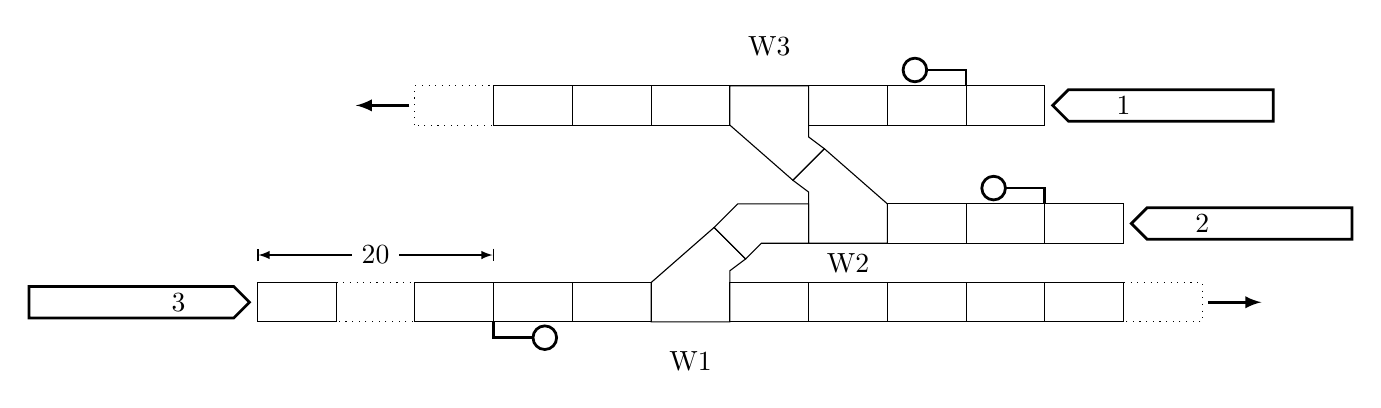 %!TEX TS-program = pdflatexmk
%!TEX root = challenge3_setup3.tex

% Copyright 2021 Martin Scheidt (Attribution 4.0 International, CC-BY 4.0)
% You are free to copy and redistribute the material in any medium or format. You are free to remix, transform, and build upon the material for any purpose, even commercially. You must give appropriate credit, provide a link to the license, and indicate if changes were made. You may not apply legal terms or technological measures that legally restrict others from doing anything the license permits. No warranties are given.

\begin{scope}
  \coordinate (base) at (0,0);

  \draw[line width=1pt, fill=white] ([shift={(base)}] 0.9,0.25) -- ++(-0.2,-0.2) -- ++(-2.6,0) -- ++(0,0.4) -- ++(2.6,0) -- cycle; % train
  \node at ( 0,0.25) {3};
  \draw[line width=1pt, fill=white] ([shift={(base)}] 12.1,1.25) -- ++(0.2,0.2) -- ++(2.6,0) -- ++(0,-0.4) -- ++(-2.6,0) -- cycle; % train
  \node at (13,1.25) {2};
  \draw[line width=1pt, fill=white] ([shift={(base)}] 11.1,2.75) -- ++(0.2,0.2) -- ++(2.6,0) -- ++(0,-0.4) -- ++(-2.6,0) -- cycle; % train
  \node at (12,2.75) {1};

  \draw ([shift={(base)}] 1,0) rectangle ++(1,0.5);
  \draw[dotted] ([shift={(base)}] 2,0) rectangle ++(1,0.5);
  \draw[|<->|,>=latex] ([shift={(base)}] 1,0.85) -- ++(3,0) node[midway,fill=white] {20};
  \draw ([shift={(base)}] 3,0) rectangle ++(1,0.5);

  \draw ([shift={(base)}] 4,0) rectangle ++(1,0.5);
  \draw[line width=1pt] ([shift={(base)}] 4,0) -- ++(0,-0.2) -- ++(0.5,0);
  \draw[line width=1pt] ([shift={(base)}] 4.65,-0.2) circle (0.15cm);
  \draw ([shift={(base)}] 5,0) rectangle ++(1,0.5);


  \draw ([shift={(base)}] 7,0) -- ++(-1,0) -- ++(0,0.5) -- ++(0.8,0.7) -- ++(0.4,-0.4) -- ++(-0.2,-0.15) -- cycle;
  \node at  ([shift={(base)}] 6.5,-0.5)  {W1};
  \draw ([shift={(base)}] 8,1) -- ++(-0.6,0) -- ++(-0.2,-0.2)  -- ++(-0.4,0.4) -- ++(0.3,0.3)  -- ++(0.9,0) -- cycle;%  curve
  \draw ([shift={(base)}] 7,0) rectangle ++(1,0.5);
  
  \draw ([shift={(base)}] 8,0) rectangle ++(1,0.5);
  \draw ([shift={(base)}] 9,0) rectangle ++(1,0.5);
  \draw ([shift={(base)}] 10,0) rectangle ++(1,0.5);
  \draw ([shift={(base)}] 11,0) rectangle ++(1,0.5);
  \draw[dotted] ([shift={(base)}] 12,0) rectangle ++(1,0.5);
  \draw[->,>=latex,,shorten <=2,line width=1pt] (13,0.25) -- ++(0.75,0);

  \draw ([shift={(base)}] 8,1) -- ++(1,0) -- ++(0,0.5) -- ++(-0.8,0.7) -- ++(-0.4,-0.4) -- ++(0.2,-0.15) -- cycle;
  \node at  ([shift={(base)}] 8.5,0.75)  {W2};

  \draw ([shift={(base)}] 9,1) rectangle ++(1,0.5);
  \draw ([shift={(base)}] 10,1) rectangle ++(1,0.5);
  \draw ([shift={(base)}] 11,1) rectangle ++(1,0.5);
  \draw[line width=1pt] ([shift={(base)}] 11,1.5) -- ++(0,0.2) -- ++(-0.5,0);
  \draw[line width=1pt] ([shift={(base)}] 10.35,1.7) circle (0.15cm);


  \draw[->,>=latex,,shorten <=2,line width=1pt] (3,2.75) -- ++(-0.75,0);
  \draw[dotted] ([shift={(base)}] 3,2.5) rectangle ++(1,0.5);
  \draw ([shift={(base)}] 4,2.5) rectangle ++(1,0.5);
  \draw ([shift={(base)}] 5,2.5) rectangle ++(1,0.5);
  \draw ([shift={(base)}] 6,2.5) rectangle ++(1,0.5);

  \draw ([shift={(base)}] 8,3) -- ++(-1,0) -- ++(0,-0.5) -- ++(0.8,-0.7) -- ++(0.4,0.4) -- ++(-0.2,0.15) -- cycle;
  \node at  ([shift={(base)}] 7.5,3.5)  {W3};

  \draw ([shift={(base)}] 8,2.5) rectangle ++(1,0.5);
  \draw ([shift={(base)}] 9,2.5) rectangle ++(1,0.5);
  \draw ([shift={(base)}] 10,2.5) rectangle ++(1,0.5);
  \draw[line width=1pt] ([shift={(base)}] 10,3) -- ++(0,0.2) -- ++(-0.5,0);
  \draw[line width=1pt] ([shift={(base)}] 9.35,3.2) circle (0.15cm);
\end{scope}